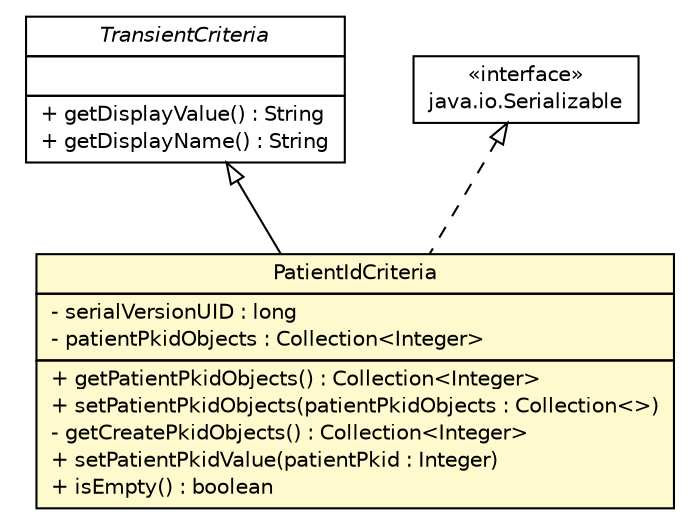 #!/usr/local/bin/dot
#
# Class diagram 
# Generated by UmlGraph version 4.8 (http://www.spinellis.gr/sw/umlgraph)
#

digraph G {
	edge [fontname="Helvetica",fontsize=10,labelfontname="Helvetica",labelfontsize=10];
	node [fontname="Helvetica",fontsize=10,shape=plaintext];
	// gov.nih.nci.ncia.criteria.PatientIdCriteria
	c14710 [label=<<table border="0" cellborder="1" cellspacing="0" cellpadding="2" port="p" bgcolor="lemonChiffon" href="./PatientIdCriteria.html">
		<tr><td><table border="0" cellspacing="0" cellpadding="1">
			<tr><td> PatientIdCriteria </td></tr>
		</table></td></tr>
		<tr><td><table border="0" cellspacing="0" cellpadding="1">
			<tr><td align="left"> - serialVersionUID : long </td></tr>
			<tr><td align="left"> - patientPkidObjects : Collection&lt;Integer&gt; </td></tr>
		</table></td></tr>
		<tr><td><table border="0" cellspacing="0" cellpadding="1">
			<tr><td align="left"> + getPatientPkidObjects() : Collection&lt;Integer&gt; </td></tr>
			<tr><td align="left"> + setPatientPkidObjects(patientPkidObjects : Collection&lt;&gt;) </td></tr>
			<tr><td align="left"> - getCreatePkidObjects() : Collection&lt;Integer&gt; </td></tr>
			<tr><td align="left"> + setPatientPkidValue(patientPkid : Integer) </td></tr>
			<tr><td align="left"> + isEmpty() : boolean </td></tr>
		</table></td></tr>
		</table>>, fontname="Helvetica", fontcolor="black", fontsize=10.0];
	//gov.nih.nci.ncia.criteria.PatientIdCriteria extends gov.nih.nci.ncia.criteria.TransientCriteria
	c14931:p -> c14710:p [dir=back,arrowtail=empty];
	//gov.nih.nci.ncia.criteria.PatientIdCriteria implements java.io.Serializable
	c14932:p -> c14710:p [dir=back,arrowtail=empty,style=dashed];
	// gov.nih.nci.ncia.criteria.TransientCriteria
	c14931 [label=<<table border="0" cellborder="1" cellspacing="0" cellpadding="2" port="p" href="http://java.sun.com/j2se/1.4.2/docs/api/gov/nih/nci/ncia/criteria/TransientCriteria.html">
		<tr><td><table border="0" cellspacing="0" cellpadding="1">
			<tr><td><font face="Helvetica-Oblique"> TransientCriteria </font></td></tr>
		</table></td></tr>
		<tr><td><table border="0" cellspacing="0" cellpadding="1">
			<tr><td align="left">  </td></tr>
		</table></td></tr>
		<tr><td><table border="0" cellspacing="0" cellpadding="1">
			<tr><td align="left"> + getDisplayValue() : String </td></tr>
			<tr><td align="left"> + getDisplayName() : String </td></tr>
		</table></td></tr>
		</table>>, fontname="Helvetica", fontcolor="black", fontsize=10.0];
	// java.io.Serializable
	c14932 [label=<<table border="0" cellborder="1" cellspacing="0" cellpadding="2" port="p" href="http://java.sun.com/j2se/1.4.2/docs/api/java/io/Serializable.html">
		<tr><td><table border="0" cellspacing="0" cellpadding="1">
			<tr><td> &laquo;interface&raquo; </td></tr>
			<tr><td> java.io.Serializable </td></tr>
		</table></td></tr>
		</table>>, fontname="Helvetica", fontcolor="black", fontsize=10.0];
}

